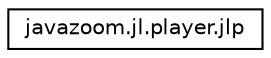 digraph "Graphical Class Hierarchy"
{
 // LATEX_PDF_SIZE
  edge [fontname="Helvetica",fontsize="10",labelfontname="Helvetica",labelfontsize="10"];
  node [fontname="Helvetica",fontsize="10",shape=record];
  rankdir="LR";
  Node0 [label="javazoom.jl.player.jlp",height=0.2,width=0.4,color="black", fillcolor="white", style="filled",URL="$classjavazoom_1_1jl_1_1player_1_1jlp.html",tooltip=" "];
}
